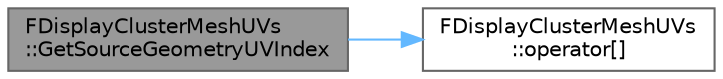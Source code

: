 digraph "FDisplayClusterMeshUVs::GetSourceGeometryUVIndex"
{
 // INTERACTIVE_SVG=YES
 // LATEX_PDF_SIZE
  bgcolor="transparent";
  edge [fontname=Helvetica,fontsize=10,labelfontname=Helvetica,labelfontsize=10];
  node [fontname=Helvetica,fontsize=10,shape=box,height=0.2,width=0.4];
  rankdir="LR";
  Node1 [id="Node000001",label="FDisplayClusterMeshUVs\l::GetSourceGeometryUVIndex",height=0.2,width=0.4,color="gray40", fillcolor="grey60", style="filled", fontcolor="black",tooltip=" "];
  Node1 -> Node2 [id="edge1_Node000001_Node000002",color="steelblue1",style="solid",tooltip=" "];
  Node2 [id="Node000002",label="FDisplayClusterMeshUVs\l::operator[]",height=0.2,width=0.4,color="grey40", fillcolor="white", style="filled",URL="$d2/de5/structFDisplayClusterMeshUVs.html#a398d5fdc9cacfe7a992d6a038d1f22e1",tooltip=" "];
}
